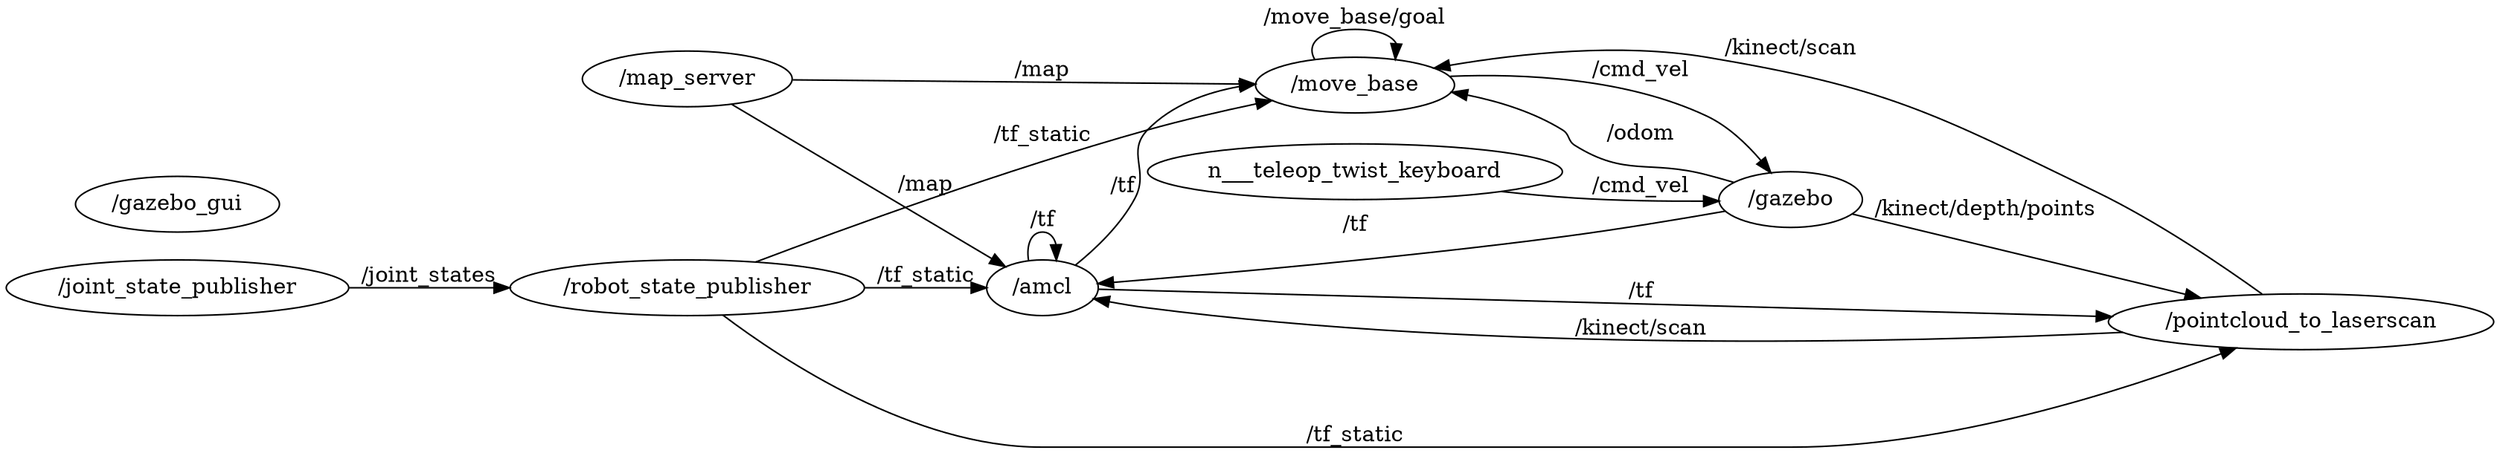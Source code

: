 digraph graphname {
	graph [bb="0,0,1284.7,283",
		compound=True,
		rank=same,
		rankdir=LR,
		ranksep=0.2
	];
	node [label="\N"];
	n___amcl	 [URL=__amcl,
		height=0.5,
		label="/amcl",
		pos="528.82,103",
		shape=ellipse,
		tooltip="/amcl",
		width=0.84854];
	n___amcl -> n___amcl	 [URL=topic_3A__tf,
		label="/tf",
		lp="528.82,146.5",
		penwidth=1,
		pos="e,536.67,120.41 520.96,120.41 519.49,130.09 522.11,139 528.82,139 533.01,139 535.6,135.52 536.6,130.54"];
	n___move_base	 [URL=__move_base,
		height=0.5,
		label="/move_base",
		pos="696.9,232",
		shape=ellipse,
		tooltip="/move_base",
		width=1.4804];
	n___amcl -> n___move_base	 [URL=topic_3A__tf,
		label="/tf",
		lp="573.86,168.5",
		penwidth=1,
		pos="e,643.6,230.54 547.04,118.02 558.31,128.83 572.37,144.39 580.36,161 588.98,178.91 574.78,190.49 588.36,205 600.18,217.63 616.96,224.72 633.75,228.6"];
	n___pointcloud_to_laserscan	 [URL=__pointcloud_to_laserscan,
		height=0.5,
		label="/pointcloud_to_laserscan",
		pos="1185.9,81",
		shape=ellipse,
		tooltip="/pointcloud_to_laserscan",
		width=2.7442];
	n___amcl -> n___pointcloud_to_laserscan	 [URL=topic_3A__tf,
		label="/tf",
		lp="845.94,91.5",
		penwidth=1,
		pos="e,1087.2,80.532 558.89,98.822 561.75,98.503 564.61,98.221 567.36,98 745.58,83.721 953.54,80.829 1077,80.55"];
	n___robot_state_publisher	 [URL=__robot_state_publisher,
		height=0.5,
		label="/robot_state_publisher",
		pos="345.23,103",
		shape=ellipse,
		tooltip="/robot_state_publisher",
		width=2.4734];
	n___robot_state_publisher -> n___amcl	 [URL=topic_3A__tf_static,
		label="/tf_static",
		lp="466.27,110.5",
		penwidth=1,
		pos="e,498.03,103 434.36,103 453.01,103 471.81,103 487.61,103"];
	n___robot_state_publisher -> n___move_base	 [URL=topic_3A__tf_static,
		label="/tf_static",
		lp="528.82,201.5",
		penwidth=1,
		pos="e,651.51,222.46 380.87,119.58 427.3,141.33 512.65,179.71 588.36,205 605.46,210.71 624.43,215.85 641.63,220.08"];
	n___robot_state_publisher -> n___pointcloud_to_laserscan	 [URL=topic_3A__tf_static,
		label="/tf_static",
		lp="696.9,7.5",
		penwidth=1,
		pos="e,1152.8,64.02 363.43,85.059 393.68,55.549 459.68,0 527.82,0 527.82,0 527.82,0 925.79,0 1005.7,0 1093.5,35.539 1143.6,59.536"];
	n___map_server	 [URL=__map_server,
		height=0.5,
		label="/map_server",
		pos="345.23,238",
		shape=ellipse,
		tooltip="/map_server",
		width=1.5165];
	n___map_server -> n___amcl	 [URL=topic_3A__map,
		label="/map",
		lp="466.27,173.5",
		penwidth=1,
		pos="e,509.22,116.83 368.49,221.45 401.99,196.55 465.22,149.53 501.13,122.84"];
	n___map_server -> n___move_base	 [URL=topic_3A__map,
		label="/map",
		lp="528.82,242.5",
		penwidth=1,
		pos="e,643.4,232.9 400.1,237.08 462.93,236 566.63,234.22 633.07,233.08"];
	n___gazebo_gui	 [URL=__gazebo_gui,
		height=0.5,
		label="/gazebo_gui",
		pos="87.092,157",
		shape=ellipse,
		tooltip="/gazebo_gui",
		width=1.4985];
	n___move_base -> n___move_base	 [URL=topic_3A__move_base__goal,
		label="/move_base/goal",
		lp="696.9,275.5",
		penwidth=1,
		pos="e,718.35,248.66 675.46,248.66 670.69,258.62 677.84,268 696.9,268 709.12,268 716.44,264.15 718.87,258.77"];
	n___gazebo	 [URL=__gazebo,
		height=0.5,
		label="/gazebo",
		pos="924.79,237",
		shape=ellipse,
		tooltip="/gazebo",
		width=1.0652];
	n___move_base -> n___gazebo	 [URL=topic_3A__cmd_vel,
		label="/cmd_vel",
		lp="845.94,233.5",
		penwidth=1,
		pos="e,891.27,228.13 747.5,226.31 783.87,223.12 834.38,220.73 878.44,226 879.36,226.11 880.28,226.23 881.21,226.36"];
	n___joint_state_publisher	 [URL=__joint_state_publisher,
		height=0.5,
		label="/joint_state_publisher",
		pos="87.092,103",
		shape=ellipse,
		tooltip="/joint_state_publisher",
		width=2.4192];
	n___joint_state_publisher -> n___robot_state_publisher	 [URL=topic_3A__joint_states,
		label="/joint_states",
		lp="215.18,110.5",
		penwidth=1,
		pos="e,256.06,103 174.45,103 197.45,103 222.47,103 246.05,103"];
	n___pointcloud_to_laserscan -> n___amcl	 [URL=topic_3A__kinect__scan,
		label="/kinect/scan",
		lp="845.94,64.5",
		penwidth=1,
		pos="e,553.56,92.324 1106.1,70.312 990.77,57.078 770.15,40.843 588.36,81 580,82.848 571.22,85.648 563.09,88.636"];
	n___pointcloud_to_laserscan -> n___move_base	 [URL=topic_3A__kinect__scan,
		label="/kinect/scan",
		lp="924.79,187.5",
		penwidth=1,
		pos="e,741.26,221.85 1139.7,96.921 1068.9,121.58 927.31,169.84 805.44,205 787.9,210.06 768.58,215.08 751.23,219.39"];
	n___gazebo -> n___amcl	 [URL=topic_3A__tf,
		label="/tf",
		lp="696.9,143.5",
		penwidth=1,
		pos="e,559.72,102.43 902.46,222.13 896.62,217.22 890.73,211.38 886.44,205 880.17,195.67 885.43,189.81 878.44,181 854.77,151.13 841.43,148.56 805.44,136 725.25,108.01 624.83,102.92 570.05,102.46"];
	n___gazebo -> n___move_base	 [URL=topic_3A__odom,
		label="/odom",
		lp="845.94,253.5",
		penwidth=1,
		pos="e,745.45,239.55 889.21,243.74 885.59,244.26 881.95,244.69 878.44,245 837.41,248.59 791.08,245.1 755.62,240.83"];
	n___gazebo -> n___pointcloud_to_laserscan	 [URL=topic_3A__kinect__depth__points,
		label="/kinect/depth/points",
		lp="1025.1,240.5",
		penwidth=1,
		pos="e,1174.1,99.028 962.84,234.32 995.45,230.56 1043.2,221.56 1079.1,200 1117.7,176.87 1149.9,135.11 1168.4,107.72"];
	n___teleop_twist_keyboard	 [height=0.5,
		pos="696.9,178",
		width=3.015];
	n___teleop_twist_keyboard -> n___gazebo	 [URL=topic_3A__cmd_vel,
		label="/cmd_vel",
		lp="845.94,210.5",
		penwidth=1,
		pos="e,906.56,220.81 801.01,183.19 826.97,186.93 854.3,193.06 878.44,203 885.45,205.88 892.34,210.11 898.56,214.61"];
}
